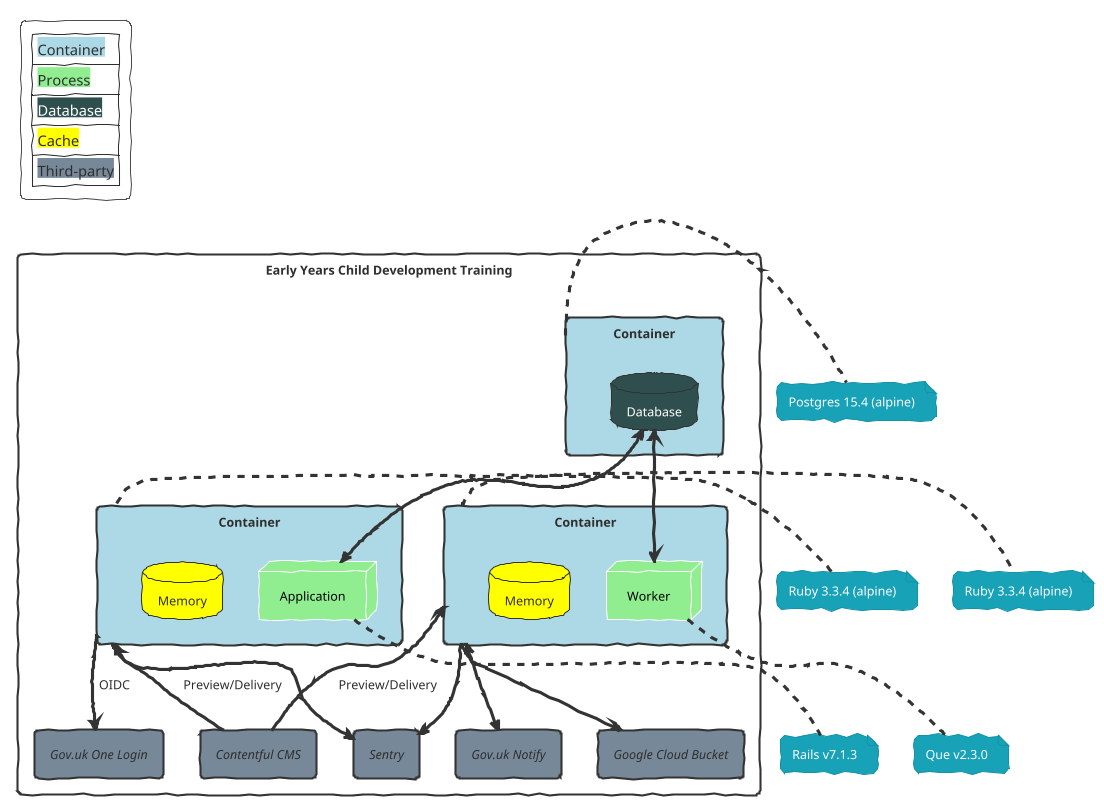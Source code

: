 @startuml
!theme sketchy-outline
hide stereotype

<style>
  .app {
    BackgroundColor LightBlue
  }
  .process {
    BackgroundColor LightGreen
    FontColor Black
  }
  .db {
    BackgroundColor DarkSlateGray
    FontColor White
  }
  .cache {
    BackgroundColor Yellow
  }
  .service {
    BackgroundColor LightSlateGray
    FontStyle italic
  }
}
</style>


legend top left
|<back:LightBlue>Container|
|<back:LightGreen>Process|
|<back:DarkSlateGray><color:White>Database|
|<back:Yellow>Cache|
|<back:LightSlateGrey>Third-party|
endlegend



rectangle "Early Years Child Development Training" {
  rectangle "Container" as db <<app>> {
    database "Database" as data <<db>>
  }

  rectangle "Container" as app <<app>> {
    node "Application" as web <<process>>
    database "Memory" as app_cache <<cache>>
  }

  rectangle "Container" as worker <<app>> {
    node "Worker" as jobs <<process>>
    database "Memory" as worker_cache <<cache>>
  }

  rectangle "Sentry" as alert <<service>>

  rectangle "Google Cloud Bucket" as dashboard <<service>>

  rectangle "Gov.uk Notify" as email <<service>>

  rectangle "Contentful CMS" as content <<service>>

  rectangle "Gov.uk One Login" as auth <<service>>
}


note right of db: Postgres 15.4 (alpine)
note left of app: Ruby 3.3.4 (alpine)
note bottom of web: Rails v7.1.3
note right of worker: Ruby 3.3.4 (alpine)
note bottom of jobs: Que v2.3.0

web <-u-> data
jobs <-u-> data

app <-- content: Preview/Delivery
app --> auth: OIDC
app --> alert

worker <-- content: Preview/Delivery
worker --> alert
worker <--> email
worker --> dashboard

@enduml
